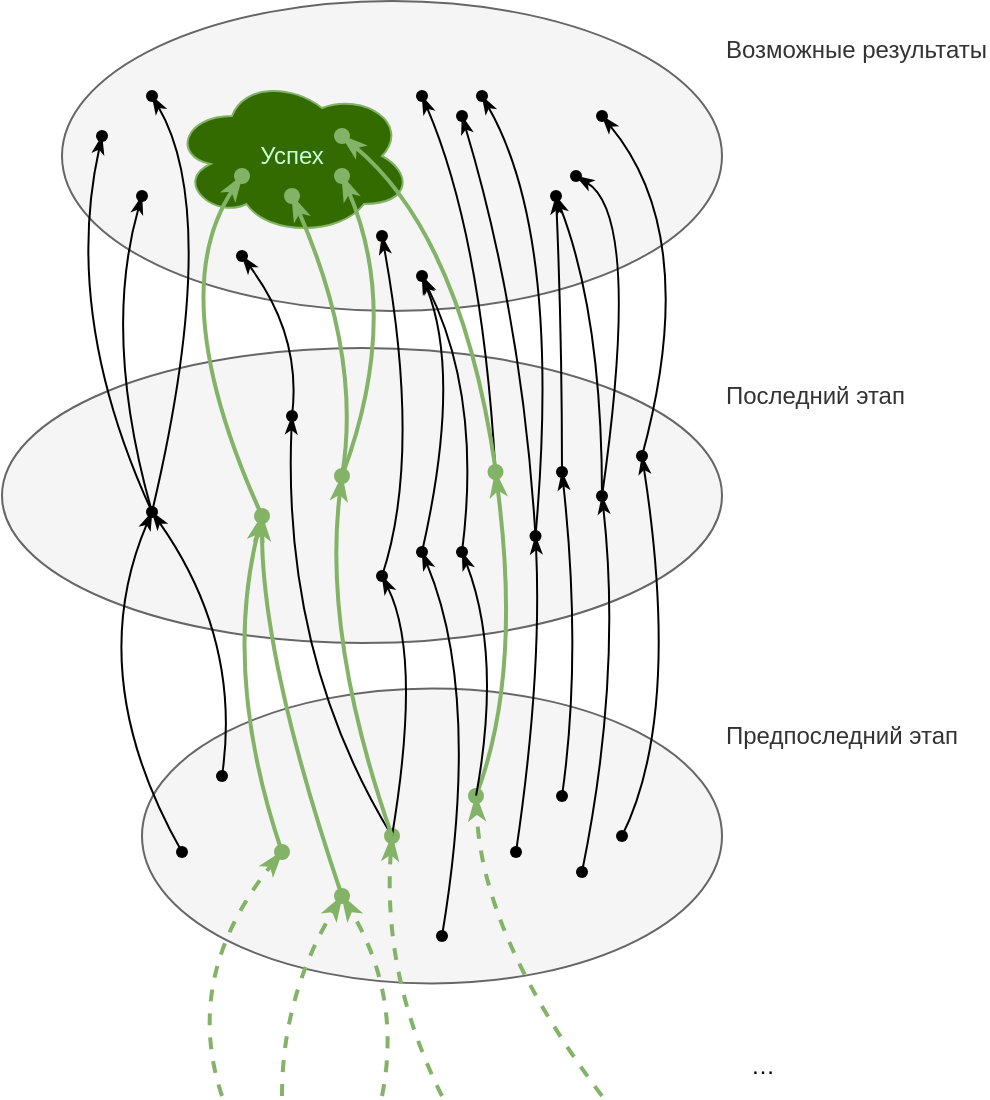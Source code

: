 <mxfile version="24.7.16">
  <diagram name="Page-1" id="b33cb84f-bf7a-9ccf-f142-242d16432e5d">
    <mxGraphModel dx="1550" dy="971" grid="1" gridSize="10" guides="1" tooltips="1" connect="1" arrows="1" fold="1" page="1" pageScale="1.5" pageWidth="1169" pageHeight="826" background="none" math="0" shadow="0">
      <root>
        <mxCell id="0" style=";html=1;" />
        <mxCell id="1" style=";html=1;" parent="0" />
        <mxCell id="CgRWo_U7mzi_aeeoqsr5-9" value="Предпоследний этап" style="ellipse;whiteSpace=wrap;html=1;labelPosition=right;verticalLabelPosition=top;align=left;verticalAlign=bottom;spacingBottom=-33;fillColor=#f5f5f5;fontColor=#333333;strokeColor=#666666;" parent="1" vertex="1">
          <mxGeometry x="680" y="396.25" width="290" height="147.5" as="geometry" />
        </mxCell>
        <mxCell id="CgRWo_U7mzi_aeeoqsr5-8" value="Последний этап" style="ellipse;whiteSpace=wrap;html=1;labelPosition=right;verticalLabelPosition=top;align=left;verticalAlign=bottom;spacingBottom=-33;fillColor=#f5f5f5;fontColor=#333333;strokeColor=#666666;" parent="1" vertex="1">
          <mxGeometry x="610" y="226" width="360" height="147.5" as="geometry" />
        </mxCell>
        <mxCell id="CgRWo_U7mzi_aeeoqsr5-127" style="rounded=0;orthogonalLoop=1;jettySize=auto;html=1;curved=1;entryX=0.501;entryY=0.929;entryDx=0;entryDy=0;entryPerimeter=0;fillColor=#d5e8d4;strokeColor=#82b366;strokeWidth=2;endArrow=classicThin;endFill=1;" parent="1" source="CgRWo_U7mzi_aeeoqsr5-90" target="CgRWo_U7mzi_aeeoqsr5-52" edge="1">
          <mxGeometry relative="1" as="geometry">
            <Array as="points">
              <mxPoint x="870" y="390" />
            </Array>
            <mxPoint x="857" y="460" as="sourcePoint" />
            <mxPoint x="850" y="338" as="targetPoint" />
          </mxGeometry>
        </mxCell>
        <mxCell id="CgRWo_U7mzi_aeeoqsr5-5" value="Возможные результаты" style="ellipse;whiteSpace=wrap;html=1;labelPosition=right;verticalLabelPosition=top;align=left;verticalAlign=bottom;spacingBottom=-33;fillColor=#f5f5f5;fontColor=#333333;strokeColor=#666666;" parent="1" vertex="1">
          <mxGeometry x="640" y="52.5" width="330" height="155" as="geometry" />
        </mxCell>
        <mxCell id="CgRWo_U7mzi_aeeoqsr5-121" style="rounded=0;orthogonalLoop=1;jettySize=auto;html=1;curved=1;entryX=0.855;entryY=0.652;entryDx=0;entryDy=0;entryPerimeter=0;endArrow=classicThin;endFill=1;" parent="1" source="CgRWo_U7mzi_aeeoqsr5-93" target="CgRWo_U7mzi_aeeoqsr5-102" edge="1">
          <mxGeometry relative="1" as="geometry">
            <Array as="points">
              <mxPoint x="750" y="380" />
            </Array>
            <mxPoint x="815" y="480" as="sourcePoint" />
            <mxPoint x="800" y="318" as="targetPoint" />
          </mxGeometry>
        </mxCell>
        <mxCell id="CgRWo_U7mzi_aeeoqsr5-105" style="rounded=0;orthogonalLoop=1;jettySize=auto;html=1;curved=1;exitX=0.452;exitY=0.252;exitDx=0;exitDy=0;exitPerimeter=0;endArrow=classicThin;endFill=1;" parent="1" source="CgRWo_U7mzi_aeeoqsr5-102" target="CgRWo_U7mzi_aeeoqsr5-82" edge="1">
          <mxGeometry relative="1" as="geometry">
            <Array as="points">
              <mxPoint x="760" y="220" />
            </Array>
            <mxPoint x="760" y="284" as="sourcePoint" />
            <mxPoint x="740" y="76" as="targetPoint" />
          </mxGeometry>
        </mxCell>
        <mxCell id="CgRWo_U7mzi_aeeoqsr5-2" value="Успех" style="ellipse;shape=cloud;whiteSpace=wrap;html=1;fillColor=#346B00;strokeColor=#82b366;fontColor=#C7FFDA;gradientColor=none;" parent="1" vertex="1">
          <mxGeometry x="695" y="90" width="120" height="80" as="geometry" />
        </mxCell>
        <mxCell id="CgRWo_U7mzi_aeeoqsr5-12" value="" style="shape=waypoint;sketch=0;fillStyle=solid;size=6;pointerEvents=1;points=[];fillColor=none;resizable=0;rotatable=0;perimeter=centerPerimeter;snapToPoint=1;" parent="1" vertex="1">
          <mxGeometry x="650" y="110" width="20" height="20" as="geometry" />
        </mxCell>
        <mxCell id="CgRWo_U7mzi_aeeoqsr5-59" value="" style="shape=waypoint;sketch=0;fillStyle=solid;size=6;pointerEvents=1;points=[];fillColor=none;resizable=0;rotatable=0;perimeter=centerPerimeter;snapToPoint=1;" parent="1" vertex="1">
          <mxGeometry x="840" y="90" width="20" height="20" as="geometry" />
        </mxCell>
        <mxCell id="CgRWo_U7mzi_aeeoqsr5-60" value="" style="shape=waypoint;sketch=0;fillStyle=solid;size=6;pointerEvents=1;points=[];fillColor=none;resizable=0;rotatable=0;perimeter=centerPerimeter;snapToPoint=1;" parent="1" vertex="1">
          <mxGeometry x="866.75" y="310" width="20" height="20" as="geometry" />
        </mxCell>
        <mxCell id="CgRWo_U7mzi_aeeoqsr5-61" style="rounded=0;orthogonalLoop=1;jettySize=auto;html=1;entryX=0.726;entryY=0.829;entryDx=0;entryDy=0;entryPerimeter=0;curved=1;endArrow=classicThin;endFill=1;" parent="1" source="CgRWo_U7mzi_aeeoqsr5-60" target="CgRWo_U7mzi_aeeoqsr5-59" edge="1">
          <mxGeometry relative="1" as="geometry">
            <Array as="points">
              <mxPoint x="890" y="170" />
            </Array>
          </mxGeometry>
        </mxCell>
        <mxCell id="CgRWo_U7mzi_aeeoqsr5-51" value="" style="shape=waypoint;sketch=0;fillStyle=solid;size=6;pointerEvents=1;points=[];fillColor=#d5e8d4;resizable=0;rotatable=0;perimeter=centerPerimeter;snapToPoint=1;strokeColor=#82b366;strokeWidth=2;" parent="1" vertex="1">
          <mxGeometry x="770" y="110" width="20" height="20" as="geometry" />
        </mxCell>
        <mxCell id="CgRWo_U7mzi_aeeoqsr5-65" style="rounded=0;orthogonalLoop=1;jettySize=auto;html=1;curved=1;endArrow=classicThin;endFill=1;" parent="1" source="CgRWo_U7mzi_aeeoqsr5-52" target="CgRWo_U7mzi_aeeoqsr5-66" edge="1">
          <mxGeometry relative="1" as="geometry">
            <mxPoint x="960" y="200" as="targetPoint" />
            <Array as="points">
              <mxPoint x="850" y="170" />
            </Array>
          </mxGeometry>
        </mxCell>
        <mxCell id="CgRWo_U7mzi_aeeoqsr5-52" value="" style="shape=waypoint;sketch=0;fillStyle=solid;size=6;pointerEvents=1;points=[];fillColor=#d5e8d4;resizable=0;rotatable=0;perimeter=centerPerimeter;snapToPoint=1;strokeColor=#82b366;strokeWidth=2;" parent="1" vertex="1">
          <mxGeometry x="846.75" y="278" width="20" height="20" as="geometry" />
        </mxCell>
        <mxCell id="CgRWo_U7mzi_aeeoqsr5-34" value="" style="shape=waypoint;sketch=0;fillStyle=solid;size=6;pointerEvents=1;points=[];fillColor=#d5e8d4;resizable=0;rotatable=0;perimeter=centerPerimeter;snapToPoint=1;strokeColor=#82b366;strokeWidth=2;" parent="1" vertex="1">
          <mxGeometry x="720" y="130" width="20" height="20" as="geometry" />
        </mxCell>
        <mxCell id="CgRWo_U7mzi_aeeoqsr5-36" style="rounded=0;orthogonalLoop=1;jettySize=auto;html=1;entryX=0.565;entryY=0.039;entryDx=0;entryDy=0;entryPerimeter=0;curved=1;fillColor=#d5e8d4;strokeColor=#82b366;strokeWidth=2;endArrow=classicThin;endFill=1;" parent="1" source="CgRWo_U7mzi_aeeoqsr5-73" target="CgRWo_U7mzi_aeeoqsr5-34" edge="1">
          <mxGeometry relative="1" as="geometry">
            <mxPoint x="750" y="328" as="sourcePoint" />
            <Array as="points">
              <mxPoint x="690" y="200" />
            </Array>
          </mxGeometry>
        </mxCell>
        <mxCell id="CgRWo_U7mzi_aeeoqsr5-62" value="" style="shape=waypoint;sketch=0;fillStyle=solid;size=6;pointerEvents=1;points=[];fillColor=#d5e8d4;resizable=0;rotatable=0;perimeter=centerPerimeter;snapToPoint=1;strokeColor=#82b366;strokeWidth=2;" parent="1" vertex="1">
          <mxGeometry x="770" y="130" width="20" height="20" as="geometry" />
        </mxCell>
        <mxCell id="CgRWo_U7mzi_aeeoqsr5-64" style="rounded=0;orthogonalLoop=1;jettySize=auto;html=1;entryX=0.565;entryY=0.039;entryDx=0;entryDy=0;entryPerimeter=0;curved=1;fillColor=#d5e8d4;strokeColor=#82b366;exitX=0.5;exitY=0.894;exitDx=0;exitDy=0;exitPerimeter=0;strokeWidth=2;endArrow=classicThin;endFill=1;" parent="1" source="CgRWo_U7mzi_aeeoqsr5-72" target="CgRWo_U7mzi_aeeoqsr5-62" edge="1">
          <mxGeometry relative="1" as="geometry">
            <Array as="points">
              <mxPoint x="810" y="210" />
            </Array>
            <mxPoint x="790" y="290" as="sourcePoint" />
          </mxGeometry>
        </mxCell>
        <mxCell id="CgRWo_U7mzi_aeeoqsr5-66" value="" style="shape=waypoint;sketch=0;fillStyle=solid;size=6;pointerEvents=1;points=[];fillColor=none;resizable=0;rotatable=0;perimeter=centerPerimeter;snapToPoint=1;" parent="1" vertex="1">
          <mxGeometry x="810" y="90" width="20" height="20" as="geometry" />
        </mxCell>
        <mxCell id="CgRWo_U7mzi_aeeoqsr5-68" value="" style="shape=waypoint;sketch=0;fillStyle=solid;size=6;pointerEvents=1;points=[];fillColor=none;resizable=0;rotatable=0;perimeter=centerPerimeter;snapToPoint=1;" parent="1" vertex="1">
          <mxGeometry x="675" y="90" width="20" height="20" as="geometry" />
        </mxCell>
        <mxCell id="CgRWo_U7mzi_aeeoqsr5-69" value="" style="shape=waypoint;sketch=0;fillStyle=solid;size=6;pointerEvents=1;points=[];fillColor=none;resizable=0;rotatable=0;perimeter=centerPerimeter;snapToPoint=1;" parent="1" vertex="1">
          <mxGeometry x="877" y="140" width="20" height="20" as="geometry" />
        </mxCell>
        <mxCell id="CgRWo_U7mzi_aeeoqsr5-70" value="" style="shape=waypoint;sketch=0;fillStyle=solid;size=6;pointerEvents=1;points=[];fillColor=none;resizable=0;rotatable=0;perimeter=centerPerimeter;snapToPoint=1;" parent="1" vertex="1">
          <mxGeometry x="830" y="100" width="20" height="20" as="geometry" />
        </mxCell>
        <mxCell id="CgRWo_U7mzi_aeeoqsr5-71" value="" style="shape=waypoint;sketch=0;fillStyle=solid;size=6;pointerEvents=1;points=[];fillColor=none;resizable=0;rotatable=0;perimeter=centerPerimeter;snapToPoint=1;" parent="1" vertex="1">
          <mxGeometry x="887" y="130" width="20" height="20" as="geometry" />
        </mxCell>
        <mxCell id="CgRWo_U7mzi_aeeoqsr5-72" value="" style="shape=waypoint;sketch=0;fillStyle=solid;size=6;pointerEvents=1;points=[];fillColor=#d5e8d4;resizable=0;rotatable=0;perimeter=centerPerimeter;snapToPoint=1;strokeColor=#82b366;strokeWidth=2;" parent="1" vertex="1">
          <mxGeometry x="770" y="280" width="20" height="20" as="geometry" />
        </mxCell>
        <mxCell id="CgRWo_U7mzi_aeeoqsr5-73" value="" style="shape=waypoint;sketch=0;fillStyle=solid;size=6;pointerEvents=1;points=[];fillColor=#d5e8d4;resizable=0;rotatable=0;perimeter=centerPerimeter;snapToPoint=1;strokeColor=#82b366;strokeWidth=2;" parent="1" vertex="1">
          <mxGeometry x="730" y="300" width="20" height="20" as="geometry" />
        </mxCell>
        <mxCell id="CgRWo_U7mzi_aeeoqsr5-74" value="" style="shape=waypoint;sketch=0;fillStyle=solid;size=6;pointerEvents=1;points=[];fillColor=none;resizable=0;rotatable=0;perimeter=centerPerimeter;snapToPoint=1;" parent="1" vertex="1">
          <mxGeometry x="790" y="160" width="20" height="20" as="geometry" />
        </mxCell>
        <mxCell id="CgRWo_U7mzi_aeeoqsr5-75" value="" style="shape=waypoint;sketch=0;fillStyle=solid;size=6;pointerEvents=1;points=[];fillColor=none;resizable=0;rotatable=0;perimeter=centerPerimeter;snapToPoint=1;" parent="1" vertex="1">
          <mxGeometry x="790" y="330" width="20" height="20" as="geometry" />
        </mxCell>
        <mxCell id="CgRWo_U7mzi_aeeoqsr5-76" value="" style="shape=waypoint;sketch=0;fillStyle=solid;size=6;pointerEvents=1;points=[];fillColor=none;resizable=0;rotatable=0;perimeter=centerPerimeter;snapToPoint=1;" parent="1" vertex="1">
          <mxGeometry x="675" y="298" width="20" height="20" as="geometry" />
        </mxCell>
        <mxCell id="CgRWo_U7mzi_aeeoqsr5-77" value="" style="shape=waypoint;sketch=0;fillStyle=solid;size=6;pointerEvents=1;points=[];fillColor=none;resizable=0;rotatable=0;perimeter=centerPerimeter;snapToPoint=1;" parent="1" vertex="1">
          <mxGeometry x="920" y="270" width="20" height="20" as="geometry" />
        </mxCell>
        <mxCell id="CgRWo_U7mzi_aeeoqsr5-78" value="" style="shape=waypoint;sketch=0;fillStyle=solid;size=6;pointerEvents=1;points=[];fillColor=none;resizable=0;rotatable=0;perimeter=centerPerimeter;snapToPoint=1;" parent="1" vertex="1">
          <mxGeometry x="900" y="290" width="20" height="20" as="geometry" />
        </mxCell>
        <mxCell id="CgRWo_U7mzi_aeeoqsr5-79" value="" style="shape=waypoint;sketch=0;fillStyle=solid;size=6;pointerEvents=1;points=[];fillColor=none;resizable=0;rotatable=0;perimeter=centerPerimeter;snapToPoint=1;" parent="1" vertex="1">
          <mxGeometry x="880" y="278" width="20" height="20" as="geometry" />
        </mxCell>
        <mxCell id="CgRWo_U7mzi_aeeoqsr5-80" value="" style="shape=waypoint;sketch=0;fillStyle=solid;size=6;pointerEvents=1;points=[];fillColor=none;resizable=0;rotatable=0;perimeter=centerPerimeter;snapToPoint=1;" parent="1" vertex="1">
          <mxGeometry x="810" y="318" width="20" height="20" as="geometry" />
        </mxCell>
        <mxCell id="CgRWo_U7mzi_aeeoqsr5-81" value="" style="shape=waypoint;sketch=0;fillStyle=solid;size=6;pointerEvents=1;points=[];fillColor=none;resizable=0;rotatable=0;perimeter=centerPerimeter;snapToPoint=1;" parent="1" vertex="1">
          <mxGeometry x="900" y="100" width="20" height="20" as="geometry" />
        </mxCell>
        <mxCell id="CgRWo_U7mzi_aeeoqsr5-82" value="" style="shape=waypoint;sketch=0;fillStyle=solid;size=6;pointerEvents=1;points=[];fillColor=none;resizable=0;rotatable=0;perimeter=centerPerimeter;snapToPoint=1;" parent="1" vertex="1">
          <mxGeometry x="720" y="170" width="20" height="20" as="geometry" />
        </mxCell>
        <mxCell id="CgRWo_U7mzi_aeeoqsr5-83" value="" style="shape=waypoint;sketch=0;fillStyle=solid;size=6;pointerEvents=1;points=[];fillColor=none;resizable=0;rotatable=0;perimeter=centerPerimeter;snapToPoint=1;" parent="1" vertex="1">
          <mxGeometry x="830" y="318" width="20" height="20" as="geometry" />
        </mxCell>
        <mxCell id="CgRWo_U7mzi_aeeoqsr5-84" value="" style="shape=waypoint;sketch=0;fillStyle=solid;size=6;pointerEvents=1;points=[];fillColor=#d5e8d4;resizable=0;rotatable=0;perimeter=centerPerimeter;snapToPoint=1;strokeColor=#82b366;strokeWidth=2;" parent="1" vertex="1">
          <mxGeometry x="740" y="468" width="20" height="20" as="geometry" />
        </mxCell>
        <mxCell id="CgRWo_U7mzi_aeeoqsr5-85" value="" style="shape=waypoint;sketch=0;fillStyle=solid;size=6;pointerEvents=1;points=[];fillColor=none;resizable=0;rotatable=0;perimeter=centerPerimeter;snapToPoint=1;" parent="1" vertex="1">
          <mxGeometry x="857" y="468" width="20" height="20" as="geometry" />
        </mxCell>
        <mxCell id="CgRWo_U7mzi_aeeoqsr5-86" value="" style="shape=waypoint;sketch=0;fillStyle=solid;size=6;pointerEvents=1;points=[];fillColor=none;resizable=0;rotatable=0;perimeter=centerPerimeter;snapToPoint=1;" parent="1" vertex="1">
          <mxGeometry x="910" y="460" width="20" height="20" as="geometry" />
        </mxCell>
        <mxCell id="CgRWo_U7mzi_aeeoqsr5-87" value="" style="shape=waypoint;sketch=0;fillStyle=solid;size=6;pointerEvents=1;points=[];fillColor=none;resizable=0;rotatable=0;perimeter=centerPerimeter;snapToPoint=1;" parent="1" vertex="1">
          <mxGeometry x="820" y="510" width="20" height="20" as="geometry" />
        </mxCell>
        <mxCell id="CgRWo_U7mzi_aeeoqsr5-88" value="" style="shape=waypoint;sketch=0;fillStyle=solid;size=6;pointerEvents=1;points=[];fillColor=none;resizable=0;rotatable=0;perimeter=centerPerimeter;snapToPoint=1;" parent="1" vertex="1">
          <mxGeometry x="710" y="430" width="20" height="20" as="geometry" />
        </mxCell>
        <mxCell id="CgRWo_U7mzi_aeeoqsr5-89" value="" style="shape=waypoint;fillStyle=solid;size=6;pointerEvents=1;points=[];fillColor=#d5e8d4;resizable=0;rotatable=0;perimeter=centerPerimeter;snapToPoint=1;strokeColor=#82b366;strokeWidth=2;" parent="1" vertex="1">
          <mxGeometry x="770" y="490" width="20" height="20" as="geometry" />
        </mxCell>
        <mxCell id="CgRWo_U7mzi_aeeoqsr5-90" value="" style="shape=waypoint;sketch=0;fillStyle=solid;size=6;pointerEvents=1;points=[];fillColor=#d5e8d4;resizable=0;rotatable=0;perimeter=centerPerimeter;snapToPoint=1;strokeColor=#82b366;strokeWidth=2;" parent="1" vertex="1">
          <mxGeometry x="837" y="440" width="20" height="20" as="geometry" />
        </mxCell>
        <mxCell id="CgRWo_U7mzi_aeeoqsr5-91" value="" style="shape=waypoint;sketch=0;fillStyle=solid;size=6;pointerEvents=1;points=[];fillColor=none;resizable=0;rotatable=0;perimeter=centerPerimeter;snapToPoint=1;" parent="1" vertex="1">
          <mxGeometry x="890" y="478" width="20" height="20" as="geometry" />
        </mxCell>
        <mxCell id="CgRWo_U7mzi_aeeoqsr5-92" value="" style="shape=waypoint;sketch=0;fillStyle=solid;size=6;pointerEvents=1;points=[];fillColor=none;resizable=0;rotatable=0;perimeter=centerPerimeter;snapToPoint=1;" parent="1" vertex="1">
          <mxGeometry x="880" y="440" width="20" height="20" as="geometry" />
        </mxCell>
        <mxCell id="CgRWo_U7mzi_aeeoqsr5-93" value="" style="shape=waypoint;sketch=0;fillStyle=solid;size=6;pointerEvents=1;points=[];fillColor=#d5e8d4;resizable=0;rotatable=0;perimeter=centerPerimeter;snapToPoint=1;strokeColor=#82b366;strokeWidth=2;" parent="1" vertex="1">
          <mxGeometry x="795" y="460" width="20" height="20" as="geometry" />
        </mxCell>
        <mxCell id="CgRWo_U7mzi_aeeoqsr5-94" value="" style="shape=waypoint;sketch=0;fillStyle=solid;size=6;pointerEvents=1;points=[];fillColor=none;resizable=0;rotatable=0;perimeter=centerPerimeter;snapToPoint=1;" parent="1" vertex="1">
          <mxGeometry x="690" y="468" width="20" height="20" as="geometry" />
        </mxCell>
        <mxCell id="CgRWo_U7mzi_aeeoqsr5-57" style="rounded=0;orthogonalLoop=1;jettySize=auto;html=1;entryX=0.694;entryY=0.619;entryDx=0;entryDy=0;entryPerimeter=0;curved=1;endArrow=classicThin;endFill=1;" parent="1" source="CgRWo_U7mzi_aeeoqsr5-78" target="CgRWo_U7mzi_aeeoqsr5-69" edge="1">
          <mxGeometry relative="1" as="geometry">
            <Array as="points">
              <mxPoint x="910" y="210" />
            </Array>
            <mxPoint x="1020" y="574" as="sourcePoint" />
            <mxPoint x="1000" y="366" as="targetPoint" />
          </mxGeometry>
        </mxCell>
        <mxCell id="CgRWo_U7mzi_aeeoqsr5-95" style="rounded=0;orthogonalLoop=1;jettySize=auto;html=1;entryX=0.823;entryY=0.732;entryDx=0;entryDy=0;entryPerimeter=0;curved=1;endArrow=classicThin;endFill=1;" parent="1" source="CgRWo_U7mzi_aeeoqsr5-60" target="CgRWo_U7mzi_aeeoqsr5-70" edge="1">
          <mxGeometry relative="1" as="geometry">
            <Array as="points">
              <mxPoint x="870" y="210" />
            </Array>
          </mxGeometry>
        </mxCell>
        <mxCell id="CgRWo_U7mzi_aeeoqsr5-98" style="rounded=0;orthogonalLoop=1;jettySize=auto;html=1;curved=1;exitX=0.306;exitY=0.458;exitDx=0;exitDy=0;exitPerimeter=0;endArrow=classicThin;endFill=1;" parent="1" source="CgRWo_U7mzi_aeeoqsr5-75" target="CgRWo_U7mzi_aeeoqsr5-74" edge="1">
          <mxGeometry relative="1" as="geometry">
            <Array as="points">
              <mxPoint x="820" y="280" />
            </Array>
            <mxPoint x="780" y="350" as="sourcePoint" />
            <mxPoint x="760" y="142" as="targetPoint" />
          </mxGeometry>
        </mxCell>
        <mxCell id="CgRWo_U7mzi_aeeoqsr5-49" style="rounded=0;orthogonalLoop=1;jettySize=auto;html=1;entryX=0.347;entryY=0.619;entryDx=0;entryDy=0;entryPerimeter=0;curved=1;exitX=0.387;exitY=0.652;exitDx=0;exitDy=0;exitPerimeter=0;endArrow=classicThin;endFill=1;" parent="1" source="CgRWo_U7mzi_aeeoqsr5-80" target="CgRWo_U7mzi_aeeoqsr5-101" edge="1">
          <mxGeometry relative="1" as="geometry">
            <Array as="points">
              <mxPoint x="840" y="240" />
            </Array>
            <mxPoint x="825" y="308" as="sourcePoint" />
            <mxPoint x="805" y="100" as="targetPoint" />
          </mxGeometry>
        </mxCell>
        <mxCell id="CgRWo_U7mzi_aeeoqsr5-99" style="rounded=0;orthogonalLoop=1;jettySize=auto;html=1;curved=1;endArrow=classicThin;endFill=1;" parent="1" source="CgRWo_U7mzi_aeeoqsr5-78" target="CgRWo_U7mzi_aeeoqsr5-71" edge="1">
          <mxGeometry relative="1" as="geometry">
            <Array as="points">
              <mxPoint x="930" y="160" />
            </Array>
            <mxPoint x="900" y="308" as="sourcePoint" />
            <mxPoint x="880" y="100" as="targetPoint" />
          </mxGeometry>
        </mxCell>
        <mxCell id="CgRWo_U7mzi_aeeoqsr5-100" style="rounded=0;orthogonalLoop=1;jettySize=auto;html=1;curved=1;exitX=0.435;exitY=0.684;exitDx=0;exitDy=0;exitPerimeter=0;endArrow=classicThin;endFill=1;" parent="1" source="CgRWo_U7mzi_aeeoqsr5-77" target="CgRWo_U7mzi_aeeoqsr5-81" edge="1">
          <mxGeometry relative="1" as="geometry">
            <Array as="points">
              <mxPoint x="960" y="170" />
            </Array>
            <mxPoint x="920" y="280" as="sourcePoint" />
            <mxPoint x="900" y="72" as="targetPoint" />
          </mxGeometry>
        </mxCell>
        <mxCell id="CgRWo_U7mzi_aeeoqsr5-101" value="" style="shape=waypoint;sketch=0;fillStyle=solid;size=6;pointerEvents=1;points=[];fillColor=none;resizable=0;rotatable=0;perimeter=centerPerimeter;snapToPoint=1;" parent="1" vertex="1">
          <mxGeometry x="810" y="180" width="20" height="20" as="geometry" />
        </mxCell>
        <mxCell id="CgRWo_U7mzi_aeeoqsr5-102" value="" style="shape=waypoint;sketch=0;fillStyle=solid;size=6;pointerEvents=1;points=[];fillColor=none;resizable=0;rotatable=0;perimeter=centerPerimeter;snapToPoint=1;" parent="1" vertex="1">
          <mxGeometry x="745" y="250" width="20" height="20" as="geometry" />
        </mxCell>
        <mxCell id="CgRWo_U7mzi_aeeoqsr5-103" style="rounded=0;orthogonalLoop=1;jettySize=auto;html=1;entryX=0.185;entryY=0.51;entryDx=0;entryDy=0;entryPerimeter=0;curved=1;endArrow=classicThin;endFill=1;" parent="1" target="CgRWo_U7mzi_aeeoqsr5-76" edge="1">
          <mxGeometry relative="1" as="geometry">
            <Array as="points">
              <mxPoint x="730" y="372" />
            </Array>
            <mxPoint x="720" y="440" as="sourcePoint" />
            <mxPoint x="690" y="312" as="targetPoint" />
          </mxGeometry>
        </mxCell>
        <mxCell id="CgRWo_U7mzi_aeeoqsr5-104" style="rounded=0;orthogonalLoop=1;jettySize=auto;html=1;curved=1;exitX=0.25;exitY=0.6;exitDx=0;exitDy=0;exitPerimeter=0;endArrow=classicThin;endFill=1;" parent="1" source="CgRWo_U7mzi_aeeoqsr5-76" target="CgRWo_U7mzi_aeeoqsr5-68" edge="1">
          <mxGeometry relative="1" as="geometry">
            <Array as="points">
              <mxPoint x="720" y="160" />
            </Array>
            <mxPoint x="690" y="308" as="sourcePoint" />
            <mxPoint x="670" y="100" as="targetPoint" />
          </mxGeometry>
        </mxCell>
        <mxCell id="CgRWo_U7mzi_aeeoqsr5-106" style="rounded=0;orthogonalLoop=1;jettySize=auto;html=1;curved=1;endArrow=classicThin;endFill=1;" parent="1" source="CgRWo_U7mzi_aeeoqsr5-76" target="CgRWo_U7mzi_aeeoqsr5-12" edge="1">
          <mxGeometry relative="1" as="geometry">
            <Array as="points">
              <mxPoint x="640" y="210" />
            </Array>
            <mxPoint x="695" y="318" as="sourcePoint" />
            <mxPoint x="695" y="120" as="targetPoint" />
          </mxGeometry>
        </mxCell>
        <mxCell id="CgRWo_U7mzi_aeeoqsr5-107" value="" style="shape=waypoint;sketch=0;fillStyle=solid;size=6;pointerEvents=1;points=[];fillColor=none;resizable=0;rotatable=0;perimeter=centerPerimeter;snapToPoint=1;" parent="1" vertex="1">
          <mxGeometry x="670" y="140" width="20" height="20" as="geometry" />
        </mxCell>
        <mxCell id="CgRWo_U7mzi_aeeoqsr5-108" style="rounded=0;orthogonalLoop=1;jettySize=auto;html=1;curved=1;exitX=0.508;exitY=0.703;exitDx=0;exitDy=0;exitPerimeter=0;entryX=0.25;entryY=0.5;entryDx=0;entryDy=0;entryPerimeter=0;endArrow=classicThin;endFill=1;" parent="1" source="CgRWo_U7mzi_aeeoqsr5-76" target="CgRWo_U7mzi_aeeoqsr5-107" edge="1">
          <mxGeometry relative="1" as="geometry">
            <Array as="points">
              <mxPoint x="660" y="220" />
            </Array>
            <mxPoint x="695" y="318" as="sourcePoint" />
            <mxPoint x="675" y="140" as="targetPoint" />
          </mxGeometry>
        </mxCell>
        <mxCell id="CgRWo_U7mzi_aeeoqsr5-109" value="" style="shape=waypoint;sketch=0;fillStyle=solid;size=6;pointerEvents=1;points=[];fillColor=#d5e8d4;resizable=0;rotatable=0;perimeter=centerPerimeter;snapToPoint=1;strokeColor=#82b366;strokeWidth=2;" parent="1" vertex="1">
          <mxGeometry x="745" y="140" width="20" height="20" as="geometry" />
        </mxCell>
        <mxCell id="CgRWo_U7mzi_aeeoqsr5-110" style="rounded=0;orthogonalLoop=1;jettySize=auto;html=1;entryX=0.621;entryY=0.635;entryDx=0;entryDy=0;entryPerimeter=0;curved=1;fillColor=#d5e8d4;strokeColor=#82b366;strokeWidth=2;endArrow=classicThin;endFill=1;" parent="1" source="CgRWo_U7mzi_aeeoqsr5-72" target="CgRWo_U7mzi_aeeoqsr5-109" edge="1">
          <mxGeometry relative="1" as="geometry">
            <Array as="points">
              <mxPoint x="790" y="230" />
            </Array>
            <mxPoint x="790" y="308" as="sourcePoint" />
            <mxPoint x="780" y="160" as="targetPoint" />
          </mxGeometry>
        </mxCell>
        <mxCell id="CgRWo_U7mzi_aeeoqsr5-111" style="rounded=0;orthogonalLoop=1;jettySize=auto;html=1;entryX=0.411;entryY=0.671;entryDx=0;entryDy=0;entryPerimeter=0;curved=1;exitX=0.532;exitY=0.719;exitDx=0;exitDy=0;exitPerimeter=0;endArrow=classicThin;endFill=1;" parent="1" source="CgRWo_U7mzi_aeeoqsr5-94" target="CgRWo_U7mzi_aeeoqsr5-76" edge="1">
          <mxGeometry relative="1" as="geometry">
            <Array as="points">
              <mxPoint x="650" y="390" />
            </Array>
            <mxPoint x="730" y="450" as="sourcePoint" />
            <mxPoint x="695" y="318" as="targetPoint" />
          </mxGeometry>
        </mxCell>
        <mxCell id="CgRWo_U7mzi_aeeoqsr5-112" style="rounded=0;orthogonalLoop=1;jettySize=auto;html=1;entryX=0.376;entryY=0.829;entryDx=0;entryDy=0;entryPerimeter=0;curved=1;exitX=0.231;exitY=0.7;exitDx=0;exitDy=0;exitPerimeter=0;endArrow=classicThin;endFill=1;" parent="1" source="CgRWo_U7mzi_aeeoqsr5-79" target="CgRWo_U7mzi_aeeoqsr5-69" edge="1">
          <mxGeometry relative="1" as="geometry">
            <Array as="points">
              <mxPoint x="890" y="220" />
            </Array>
            <mxPoint x="910" y="318" as="sourcePoint" />
            <mxPoint x="897" y="160" as="targetPoint" />
          </mxGeometry>
        </mxCell>
        <mxCell id="CgRWo_U7mzi_aeeoqsr5-53" style="rounded=0;orthogonalLoop=1;jettySize=auto;html=1;curved=1;fillColor=#d5e8d4;strokeColor=#82b366;entryX=0.29;entryY=0.652;entryDx=0;entryDy=0;entryPerimeter=0;strokeWidth=2;endArrow=classicThin;endFill=1;" parent="1" target="CgRWo_U7mzi_aeeoqsr5-51" edge="1">
          <mxGeometry relative="1" as="geometry">
            <Array as="points">
              <mxPoint x="840" y="170" />
            </Array>
            <mxPoint x="857" y="288" as="sourcePoint" />
            <mxPoint x="770" y="150" as="targetPoint" />
          </mxGeometry>
        </mxCell>
        <mxCell id="CgRWo_U7mzi_aeeoqsr5-114" style="rounded=0;orthogonalLoop=1;jettySize=auto;html=1;curved=1;endArrow=classicThin;endFill=1;" parent="1" source="CgRWo_U7mzi_aeeoqsr5-83" target="CgRWo_U7mzi_aeeoqsr5-101" edge="1">
          <mxGeometry relative="1" as="geometry">
            <Array as="points">
              <mxPoint x="850" y="250" />
            </Array>
            <mxPoint x="830" y="350" as="sourcePoint" />
            <mxPoint x="830" y="200" as="targetPoint" />
          </mxGeometry>
        </mxCell>
        <mxCell id="CgRWo_U7mzi_aeeoqsr5-116" style="rounded=0;orthogonalLoop=1;jettySize=auto;html=1;entryX=0.621;entryY=0.652;entryDx=0;entryDy=0;entryPerimeter=0;curved=1;exitX=0.435;exitY=0.329;exitDx=0;exitDy=0;exitPerimeter=0;strokeWidth=2;fillColor=#d5e8d4;strokeColor=#82b366;endArrow=classicThin;endFill=1;" parent="1" source="CgRWo_U7mzi_aeeoqsr5-89" target="CgRWo_U7mzi_aeeoqsr5-73" edge="1">
          <mxGeometry relative="1" as="geometry">
            <Array as="points">
              <mxPoint x="740" y="382" />
            </Array>
            <mxPoint x="730" y="450" as="sourcePoint" />
            <mxPoint x="695" y="318" as="targetPoint" />
          </mxGeometry>
        </mxCell>
        <mxCell id="CgRWo_U7mzi_aeeoqsr5-115" style="rounded=0;orthogonalLoop=1;jettySize=auto;html=1;entryX=0;entryY=0.1;entryDx=0;entryDy=0;entryPerimeter=0;curved=1;fillColor=#d5e8d4;strokeColor=#82b366;strokeWidth=2;exitX=0.331;exitY=0.563;exitDx=0;exitDy=0;exitPerimeter=0;endArrow=classicThin;endFill=1;" parent="1" source="CgRWo_U7mzi_aeeoqsr5-84" target="CgRWo_U7mzi_aeeoqsr5-73" edge="1">
          <mxGeometry relative="1" as="geometry">
            <mxPoint x="770" y="518" as="sourcePoint" />
            <mxPoint x="750" y="330" as="targetPoint" />
            <Array as="points">
              <mxPoint x="720" y="390" />
            </Array>
          </mxGeometry>
        </mxCell>
        <mxCell id="CgRWo_U7mzi_aeeoqsr5-118" style="rounded=0;orthogonalLoop=1;jettySize=auto;html=1;curved=1;endArrow=classicThin;endFill=1;" parent="1" source="CgRWo_U7mzi_aeeoqsr5-93" target="CgRWo_U7mzi_aeeoqsr5-75" edge="1">
          <mxGeometry relative="1" as="geometry">
            <Array as="points">
              <mxPoint x="820" y="380" />
            </Array>
            <mxPoint x="815" y="480" as="sourcePoint" />
            <mxPoint x="800" y="318" as="targetPoint" />
          </mxGeometry>
        </mxCell>
        <mxCell id="CgRWo_U7mzi_aeeoqsr5-119" style="rounded=0;orthogonalLoop=1;jettySize=auto;html=1;curved=1;exitX=0.379;exitY=0.668;exitDx=0;exitDy=0;exitPerimeter=0;entryX=0.371;entryY=0.684;entryDx=0;entryDy=0;entryPerimeter=0;endArrow=classicThin;endFill=1;" parent="1" source="CgRWo_U7mzi_aeeoqsr5-87" target="CgRWo_U7mzi_aeeoqsr5-80" edge="1">
          <mxGeometry relative="1" as="geometry">
            <Array as="points">
              <mxPoint x="850" y="400" />
            </Array>
            <mxPoint x="815" y="480" as="sourcePoint" />
            <mxPoint x="810" y="350" as="targetPoint" />
          </mxGeometry>
        </mxCell>
        <mxCell id="CgRWo_U7mzi_aeeoqsr5-120" style="rounded=0;orthogonalLoop=1;jettySize=auto;html=1;curved=1;endArrow=classicThin;endFill=1;" parent="1" source="CgRWo_U7mzi_aeeoqsr5-90" target="CgRWo_U7mzi_aeeoqsr5-83" edge="1">
          <mxGeometry relative="1" as="geometry">
            <Array as="points">
              <mxPoint x="860" y="380" />
            </Array>
            <mxPoint x="815" y="480" as="sourcePoint" />
            <mxPoint x="810" y="350" as="targetPoint" />
          </mxGeometry>
        </mxCell>
        <mxCell id="CgRWo_U7mzi_aeeoqsr5-122" style="rounded=0;orthogonalLoop=1;jettySize=auto;html=1;curved=1;exitX=0.44;exitY=0.171;exitDx=0;exitDy=0;exitPerimeter=0;entryX=0.282;entryY=0.845;entryDx=0;entryDy=0;entryPerimeter=0;endArrow=classicThin;endFill=1;" parent="1" source="CgRWo_U7mzi_aeeoqsr5-85" target="CgRWo_U7mzi_aeeoqsr5-60" edge="1">
          <mxGeometry relative="1" as="geometry">
            <Array as="points">
              <mxPoint x="880" y="390" />
            </Array>
            <mxPoint x="857" y="460" as="sourcePoint" />
            <mxPoint x="855" y="360" as="targetPoint" />
          </mxGeometry>
        </mxCell>
        <mxCell id="CgRWo_U7mzi_aeeoqsr5-123" style="rounded=0;orthogonalLoop=1;jettySize=auto;html=1;curved=1;entryX=0.489;entryY=0.7;entryDx=0;entryDy=0;entryPerimeter=0;endArrow=classicThin;endFill=1;" parent="1" source="CgRWo_U7mzi_aeeoqsr5-92" target="CgRWo_U7mzi_aeeoqsr5-79" edge="1">
          <mxGeometry relative="1" as="geometry">
            <Array as="points">
              <mxPoint x="900" y="380" />
            </Array>
            <mxPoint x="867" y="470" as="sourcePoint" />
            <mxPoint x="865" y="370" as="targetPoint" />
          </mxGeometry>
        </mxCell>
        <mxCell id="CgRWo_U7mzi_aeeoqsr5-124" style="rounded=0;orthogonalLoop=1;jettySize=auto;html=1;curved=1;entryX=0.371;entryY=0.639;entryDx=0;entryDy=0;entryPerimeter=0;endArrow=classicThin;endFill=1;" parent="1" source="CgRWo_U7mzi_aeeoqsr5-91" target="CgRWo_U7mzi_aeeoqsr5-78" edge="1">
          <mxGeometry relative="1" as="geometry">
            <Array as="points">
              <mxPoint x="920" y="390" />
            </Array>
            <mxPoint x="877" y="480" as="sourcePoint" />
            <mxPoint x="875" y="380" as="targetPoint" />
          </mxGeometry>
        </mxCell>
        <mxCell id="CgRWo_U7mzi_aeeoqsr5-125" style="rounded=0;orthogonalLoop=1;jettySize=auto;html=1;curved=1;exitX=0.581;exitY=0.813;exitDx=0;exitDy=0;exitPerimeter=0;entryX=0.581;entryY=0.748;entryDx=0;entryDy=0;entryPerimeter=0;endArrow=classicThin;endFill=1;" parent="1" source="CgRWo_U7mzi_aeeoqsr5-86" target="CgRWo_U7mzi_aeeoqsr5-77" edge="1">
          <mxGeometry relative="1" as="geometry">
            <Array as="points">
              <mxPoint x="950" y="410" />
            </Array>
            <mxPoint x="887" y="490" as="sourcePoint" />
            <mxPoint x="885" y="390" as="targetPoint" />
          </mxGeometry>
        </mxCell>
        <mxCell id="CgRWo_U7mzi_aeeoqsr5-128" style="rounded=0;orthogonalLoop=1;jettySize=auto;html=1;curved=1;fillColor=#d5e8d4;strokeColor=#82b366;strokeWidth=2;dashed=1;endArrow=classicThin;endFill=1;" parent="1" target="CgRWo_U7mzi_aeeoqsr5-84" edge="1">
          <mxGeometry relative="1" as="geometry">
            <mxPoint x="720" y="600" as="sourcePoint" />
            <mxPoint x="750" y="478" as="targetPoint" />
            <Array as="points">
              <mxPoint x="700" y="540" />
            </Array>
          </mxGeometry>
        </mxCell>
        <mxCell id="CgRWo_U7mzi_aeeoqsr5-129" style="rounded=0;orthogonalLoop=1;jettySize=auto;html=1;entryX=0.3;entryY=0.869;entryDx=0;entryDy=0;entryPerimeter=0;curved=1;fillColor=#d5e8d4;strokeColor=#82b366;strokeWidth=2;dashed=1;flowAnimation=0;endArrow=classicThin;endFill=1;" parent="1" target="CgRWo_U7mzi_aeeoqsr5-89" edge="1">
          <mxGeometry relative="1" as="geometry">
            <mxPoint x="750" y="600" as="sourcePoint" />
            <mxPoint x="695" y="550" as="targetPoint" />
            <Array as="points">
              <mxPoint x="750" y="550" />
            </Array>
          </mxGeometry>
        </mxCell>
        <mxCell id="CgRWo_U7mzi_aeeoqsr5-130" style="rounded=0;orthogonalLoop=1;jettySize=auto;html=1;curved=1;fillColor=#d5e8d4;strokeColor=#82b366;strokeWidth=2;dashed=1;endArrow=classicThin;endFill=1;" parent="1" edge="1">
          <mxGeometry relative="1" as="geometry">
            <mxPoint x="830" y="600" as="sourcePoint" />
            <mxPoint x="805" y="470" as="targetPoint" />
            <Array as="points">
              <mxPoint x="800" y="540" />
            </Array>
          </mxGeometry>
        </mxCell>
        <mxCell id="CgRWo_U7mzi_aeeoqsr5-131" style="rounded=0;orthogonalLoop=1;jettySize=auto;html=1;entryX=0.675;entryY=0.869;entryDx=0;entryDy=0;entryPerimeter=0;curved=1;fillColor=#d5e8d4;strokeColor=#82b366;strokeWidth=2;dashed=1;endArrow=classicThin;endFill=1;" parent="1" target="CgRWo_U7mzi_aeeoqsr5-89" edge="1">
          <mxGeometry relative="1" as="geometry">
            <mxPoint x="800" y="600" as="sourcePoint" />
            <mxPoint x="800" y="570" as="targetPoint" />
            <Array as="points">
              <mxPoint x="810" y="550" />
            </Array>
          </mxGeometry>
        </mxCell>
        <mxCell id="CgRWo_U7mzi_aeeoqsr5-132" style="rounded=0;orthogonalLoop=1;jettySize=auto;html=1;entryX=0.606;entryY=0.744;entryDx=0;entryDy=0;entryPerimeter=0;curved=1;fillColor=#d5e8d4;strokeColor=#82b366;strokeWidth=2;dashed=1;endArrow=classicThin;endFill=1;" parent="1" target="CgRWo_U7mzi_aeeoqsr5-90" edge="1">
          <mxGeometry relative="1" as="geometry">
            <mxPoint x="910" y="600" as="sourcePoint" />
            <mxPoint x="866.75" y="550" as="targetPoint" />
            <Array as="points">
              <mxPoint x="850" y="520" />
            </Array>
          </mxGeometry>
        </mxCell>
        <mxCell id="CgRWo_U7mzi_aeeoqsr5-133" value="…" style="text;html=1;align=center;verticalAlign=middle;resizable=0;points=[];autosize=1;strokeColor=none;fillColor=none;" parent="1" vertex="1">
          <mxGeometry x="970" y="570" width="40" height="30" as="geometry" />
        </mxCell>
        <mxCell id="CgRWo_U7mzi_aeeoqsr5-117" style="rounded=0;orthogonalLoop=1;jettySize=auto;html=1;curved=1;exitX=0.379;exitY=0.668;exitDx=0;exitDy=0;exitPerimeter=0;fillColor=#d5e8d4;strokeColor=#82b366;strokeWidth=2;endArrow=classicThin;endFill=1;" parent="1" source="CgRWo_U7mzi_aeeoqsr5-93" target="CgRWo_U7mzi_aeeoqsr5-72" edge="1">
          <mxGeometry relative="1" as="geometry">
            <Array as="points">
              <mxPoint x="770" y="370" />
            </Array>
            <mxPoint x="800" y="488" as="sourcePoint" />
            <mxPoint x="775" y="308" as="targetPoint" />
          </mxGeometry>
        </mxCell>
      </root>
    </mxGraphModel>
  </diagram>
</mxfile>
